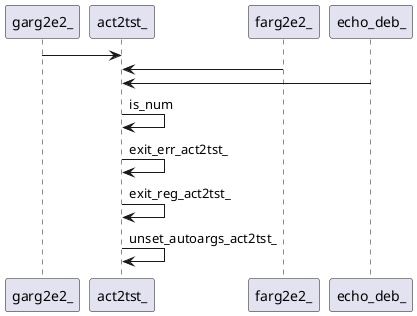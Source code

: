 @startuml rete
garg2e2_ -> act2tst_ 
farg2e2_ -> act2tst_
echo_deb_ -> act2tst_
act2tst_ -> act2tst_:is_num
act2tst_ -> act2tst_:exit_err_act2tst_
act2tst_ -> act2tst_:exit_reg_act2tst_
act2tst_ -> act2tst_:unset_autoargs_act2tst_
' {wrap_fn}
' fnn o-> act2tst_
' {body_fn}
@enduml